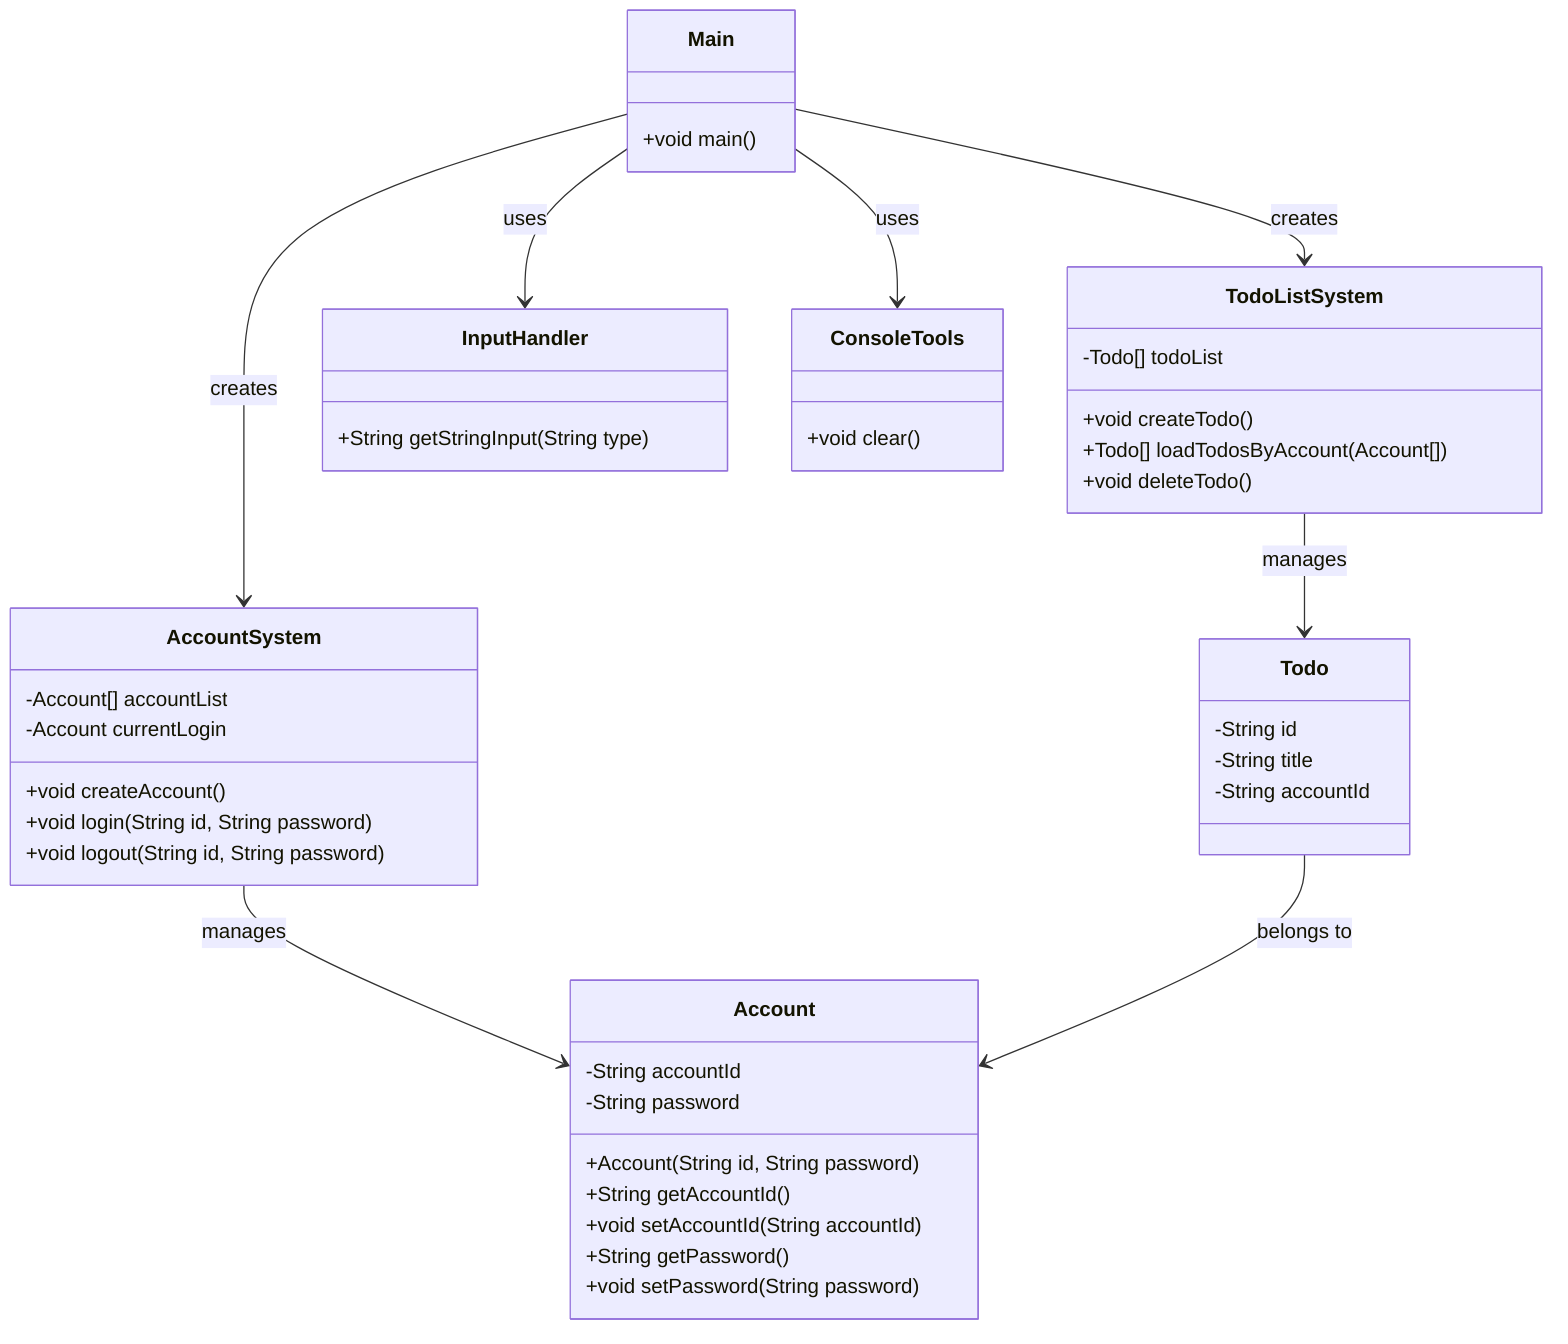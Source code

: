 classDiagram
    class Todo {
        -String id
        -String title
        -String accountId
    }

    class TodoListSystem {
        -Todo[] todoList
        +void createTodo()
        +Todo[] loadTodosByAccount(Account[])
        +void deleteTodo()
    }

    class Account {
        -String accountId
        -String password
        +Account(String id, String password)
        +String getAccountId()
        +void setAccountId(String accountId)
        +String getPassword()
        +void setPassword(String password)
    }

    class AccountSystem {
        -Account[] accountList
        -Account currentLogin
        +void createAccount()
        +void login(String id, String password)
        +void logout(String id, String password)
    }

    class InputHandler {
        +String getStringInput(String type)
    }

    class ConsoleTools {
        +void clear()
    }

    class Main {
        +void main()
    }

    Main --> AccountSystem : creates
    Main --> TodoListSystem : creates
    Main --> InputHandler : uses
    Main --> ConsoleTools : uses
    TodoListSystem --> Todo : manages
    AccountSystem --> Account : manages
    Todo --> Account : belongs to